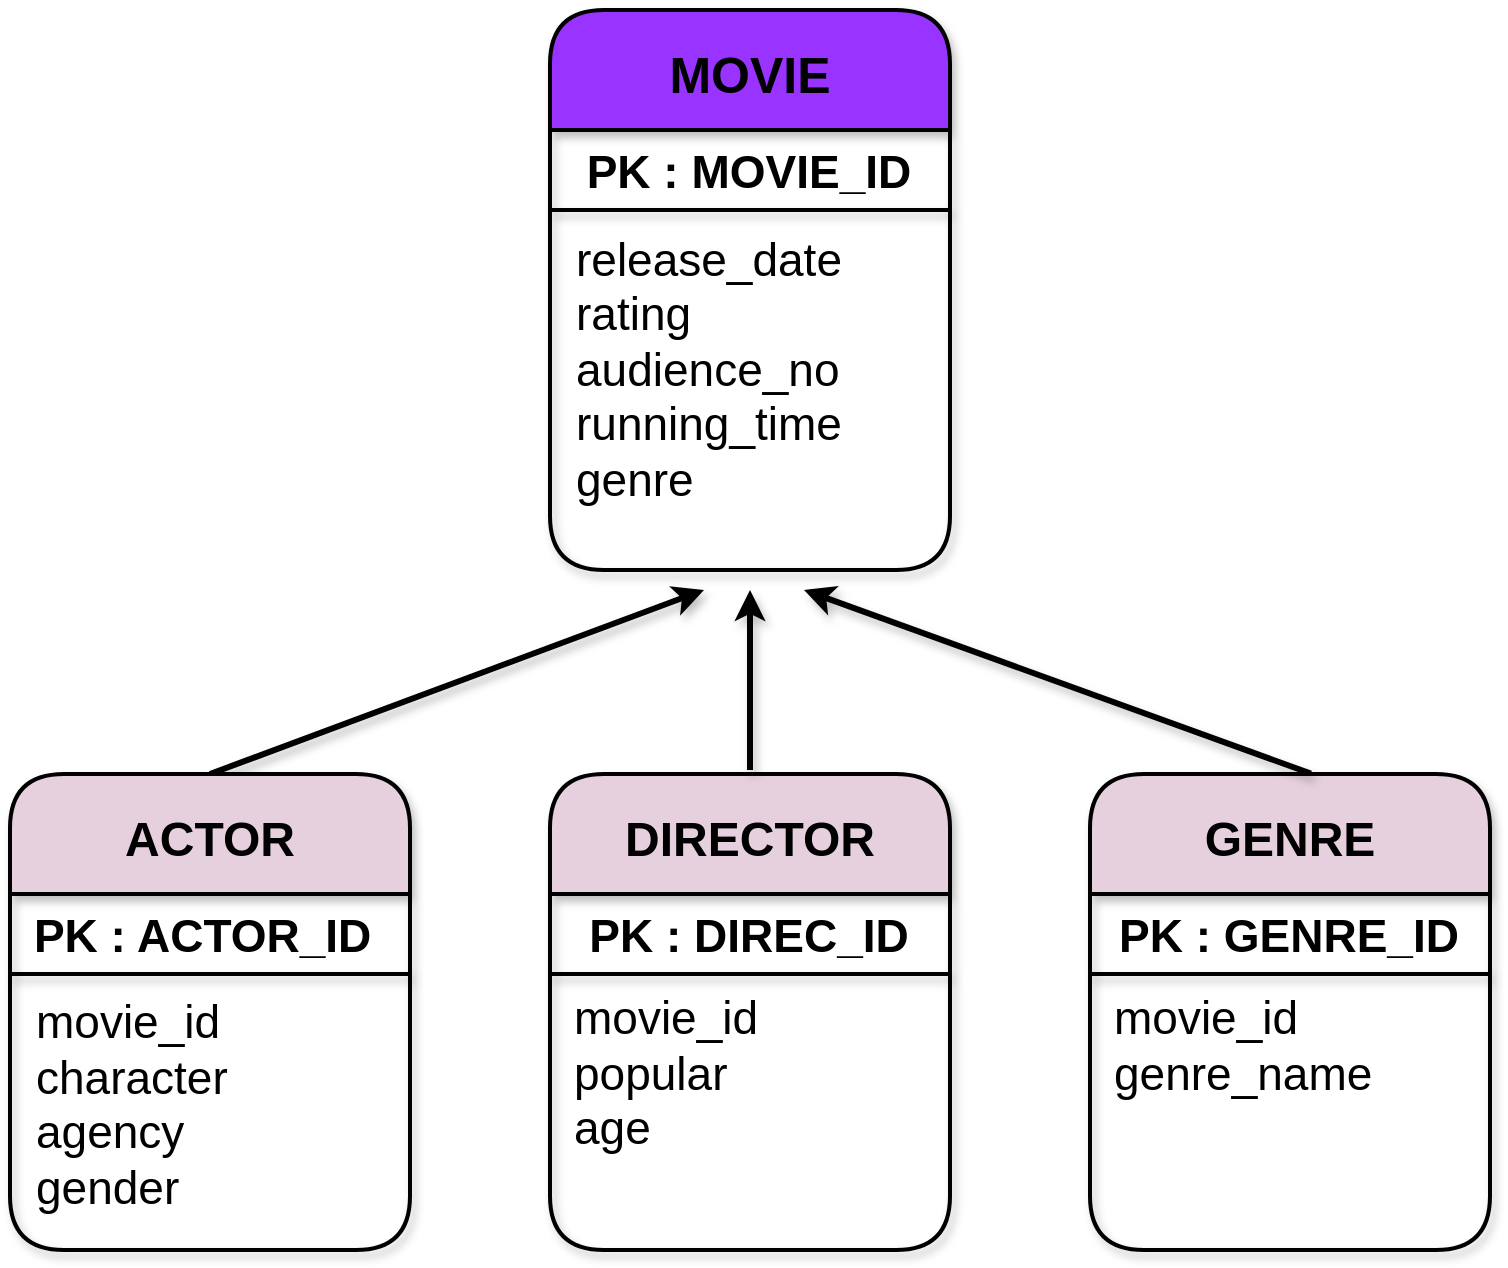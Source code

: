 <mxfile version="14.7.4" type="github">
  <diagram id="C5RBs43oDa-KdzZeNtuy" name="Page-1">
    <mxGraphModel dx="1038" dy="1716" grid="1" gridSize="10" guides="1" tooltips="1" connect="1" arrows="1" fold="1" page="1" pageScale="1" pageWidth="827" pageHeight="1169" math="0" shadow="0">
      <root>
        <mxCell id="WIyWlLk6GJQsqaUBKTNV-0" />
        <mxCell id="WIyWlLk6GJQsqaUBKTNV-1" parent="WIyWlLk6GJQsqaUBKTNV-0" />
        <mxCell id="zw7iD4TYD-rh_MIJsrJS-24" value="MOVIE" style="swimlane;rounded=1;shadow=1;sketch=0;strokeWidth=2;gradientColor=none;startSize=60;fontSize=25;fillColor=#9933FF;" parent="WIyWlLk6GJQsqaUBKTNV-1" vertex="1">
          <mxGeometry x="313" y="-60" width="200" height="280" as="geometry" />
        </mxCell>
        <mxCell id="zw7iD4TYD-rh_MIJsrJS-31" value="PK : MOVIE_ID" style="text;html=1;strokeColor=none;fillColor=none;align=center;verticalAlign=middle;whiteSpace=wrap;rounded=0;shadow=1;sketch=0;fontSize=23;fontStyle=1" parent="zw7iD4TYD-rh_MIJsrJS-24" vertex="1">
          <mxGeometry x="9" y="71" width="181" height="20" as="geometry" />
        </mxCell>
        <mxCell id="zw7iD4TYD-rh_MIJsrJS-32" value="" style="endArrow=none;html=1;fontSize=25;strokeWidth=2;shadow=1;" parent="zw7iD4TYD-rh_MIJsrJS-24" edge="1">
          <mxGeometry width="50" height="50" relative="1" as="geometry">
            <mxPoint y="100" as="sourcePoint" />
            <mxPoint x="200" y="100" as="targetPoint" />
          </mxGeometry>
        </mxCell>
        <mxCell id="zw7iD4TYD-rh_MIJsrJS-53" value="release_date&lt;br&gt;rating&lt;br&gt;audience_no&lt;br&gt;running_time&lt;br&gt;genre" style="text;html=1;strokeColor=none;fillColor=none;align=left;verticalAlign=middle;whiteSpace=wrap;rounded=0;shadow=1;sketch=0;fontSize=23;horizontal=1;labelPosition=center;verticalLabelPosition=middle;" parent="zw7iD4TYD-rh_MIJsrJS-24" vertex="1">
          <mxGeometry x="11" y="140" width="180" height="80" as="geometry" />
        </mxCell>
        <mxCell id="zw7iD4TYD-rh_MIJsrJS-26" value="GENRE" style="swimlane;rounded=1;shadow=1;sketch=0;strokeWidth=2;gradientColor=none;startSize=60;fontSize=24;fillColor=#E6D0DE;" parent="WIyWlLk6GJQsqaUBKTNV-1" vertex="1">
          <mxGeometry x="583" y="322" width="200" height="238" as="geometry" />
        </mxCell>
        <mxCell id="zw7iD4TYD-rh_MIJsrJS-33" value="PK : GENRE_ID" style="text;html=1;strokeColor=none;fillColor=none;align=center;verticalAlign=middle;whiteSpace=wrap;rounded=0;shadow=1;sketch=0;fontSize=23;fontStyle=1" parent="zw7iD4TYD-rh_MIJsrJS-26" vertex="1">
          <mxGeometry x="9" y="71" width="181" height="20" as="geometry" />
        </mxCell>
        <mxCell id="zw7iD4TYD-rh_MIJsrJS-34" value="" style="endArrow=none;html=1;fontSize=25;shadow=1;strokeWidth=2;" parent="zw7iD4TYD-rh_MIJsrJS-26" edge="1">
          <mxGeometry width="50" height="50" relative="1" as="geometry">
            <mxPoint y="100" as="sourcePoint" />
            <mxPoint x="200" y="100" as="targetPoint" />
          </mxGeometry>
        </mxCell>
        <mxCell id="zw7iD4TYD-rh_MIJsrJS-52" value="movie_id&lt;br&gt;genre_name" style="text;html=1;strokeColor=none;fillColor=none;align=left;verticalAlign=middle;whiteSpace=wrap;rounded=0;shadow=1;sketch=0;fontSize=23;horizontal=1;labelPosition=center;verticalLabelPosition=middle;" parent="zw7iD4TYD-rh_MIJsrJS-26" vertex="1">
          <mxGeometry x="10" y="96" width="180" height="80" as="geometry" />
        </mxCell>
        <mxCell id="zw7iD4TYD-rh_MIJsrJS-30" value="" style="endArrow=none;html=1;fontSize=25;strokeWidth=2;shadow=1;" parent="WIyWlLk6GJQsqaUBKTNV-1" edge="1">
          <mxGeometry width="50" height="50" relative="1" as="geometry">
            <mxPoint x="43" y="422" as="sourcePoint" />
            <mxPoint x="243" y="422" as="targetPoint" />
          </mxGeometry>
        </mxCell>
        <mxCell id="zw7iD4TYD-rh_MIJsrJS-37" value="" style="endArrow=classic;html=1;shadow=1;fontSize=25;strokeWidth=3;exitX=0.5;exitY=0;exitDx=0;exitDy=0;" parent="WIyWlLk6GJQsqaUBKTNV-1" source="zw7iD4TYD-rh_MIJsrJS-25" edge="1">
          <mxGeometry width="50" height="50" relative="1" as="geometry">
            <mxPoint x="243" y="440" as="sourcePoint" />
            <mxPoint x="390" y="230" as="targetPoint" />
          </mxGeometry>
        </mxCell>
        <mxCell id="zw7iD4TYD-rh_MIJsrJS-38" value="" style="endArrow=classic;html=1;shadow=1;fontSize=25;strokeWidth=3;exitX=0.552;exitY=-0.001;exitDx=0;exitDy=0;exitPerimeter=0;" parent="WIyWlLk6GJQsqaUBKTNV-1" source="zw7iD4TYD-rh_MIJsrJS-26" edge="1">
          <mxGeometry width="50" height="50" relative="1" as="geometry">
            <mxPoint x="583" y="440" as="sourcePoint" />
            <mxPoint x="440" y="230" as="targetPoint" />
          </mxGeometry>
        </mxCell>
        <mxCell id="zw7iD4TYD-rh_MIJsrJS-54" value="DIRECTOR" style="swimlane;rounded=1;shadow=1;sketch=0;strokeWidth=2;gradientColor=none;startSize=60;fontSize=24;fillColor=#E6D0DE;" parent="WIyWlLk6GJQsqaUBKTNV-1" vertex="1">
          <mxGeometry x="313" y="322" width="200" height="238" as="geometry" />
        </mxCell>
        <mxCell id="zw7iD4TYD-rh_MIJsrJS-55" value="PK : DIREC_ID" style="text;html=1;strokeColor=none;fillColor=none;align=center;verticalAlign=middle;whiteSpace=wrap;rounded=0;shadow=1;sketch=0;fontSize=23;fontStyle=1" parent="zw7iD4TYD-rh_MIJsrJS-54" vertex="1">
          <mxGeometry x="9" y="71" width="181" height="20" as="geometry" />
        </mxCell>
        <mxCell id="zw7iD4TYD-rh_MIJsrJS-56" value="" style="endArrow=none;html=1;fontSize=25;shadow=1;strokeWidth=2;" parent="zw7iD4TYD-rh_MIJsrJS-54" edge="1">
          <mxGeometry width="50" height="50" relative="1" as="geometry">
            <mxPoint y="100" as="sourcePoint" />
            <mxPoint x="200" y="100" as="targetPoint" />
          </mxGeometry>
        </mxCell>
        <mxCell id="zw7iD4TYD-rh_MIJsrJS-57" value="movie_id&lt;br&gt;popular&lt;br&gt;&lt;div style=&quot;&quot;&gt;&lt;span&gt;age&lt;/span&gt;&lt;/div&gt;" style="text;html=1;strokeColor=none;fillColor=none;align=left;verticalAlign=middle;whiteSpace=wrap;rounded=0;shadow=1;sketch=0;fontSize=23;horizontal=1;labelPosition=center;verticalLabelPosition=middle;" parent="zw7iD4TYD-rh_MIJsrJS-54" vertex="1">
          <mxGeometry x="10" y="110" width="180" height="80" as="geometry" />
        </mxCell>
        <mxCell id="zw7iD4TYD-rh_MIJsrJS-25" value="ACTOR" style="swimlane;rounded=1;shadow=1;sketch=0;strokeWidth=2;gradientColor=none;startSize=60;fontSize=24;fillColor=#E6D0DE;" parent="WIyWlLk6GJQsqaUBKTNV-1" vertex="1">
          <mxGeometry x="43" y="322" width="200" height="238" as="geometry" />
        </mxCell>
        <mxCell id="zw7iD4TYD-rh_MIJsrJS-28" value="PK : ACTOR_ID&amp;nbsp;" style="text;html=1;strokeColor=none;fillColor=none;align=center;verticalAlign=middle;whiteSpace=wrap;rounded=0;shadow=1;sketch=0;fontSize=23;fontStyle=1" parent="zw7iD4TYD-rh_MIJsrJS-25" vertex="1">
          <mxGeometry x="9" y="71" width="181" height="20" as="geometry" />
        </mxCell>
        <mxCell id="zw7iD4TYD-rh_MIJsrJS-51" value="&lt;br&gt;movie_id&lt;br&gt;character&lt;br&gt;agency&lt;br&gt;gender" style="text;html=1;align=left;verticalAlign=middle;resizable=0;points=[];autosize=1;strokeColor=none;fontSize=23;" parent="zw7iD4TYD-rh_MIJsrJS-25" vertex="1">
          <mxGeometry x="11" y="77" width="110" height="150" as="geometry" />
        </mxCell>
        <mxCell id="zw7iD4TYD-rh_MIJsrJS-58" value="" style="endArrow=classic;html=1;shadow=1;fontSize=23;strokeWidth=3;" parent="WIyWlLk6GJQsqaUBKTNV-1" edge="1">
          <mxGeometry width="50" height="50" relative="1" as="geometry">
            <mxPoint x="413" y="320" as="sourcePoint" />
            <mxPoint x="413" y="230" as="targetPoint" />
          </mxGeometry>
        </mxCell>
      </root>
    </mxGraphModel>
  </diagram>
</mxfile>
